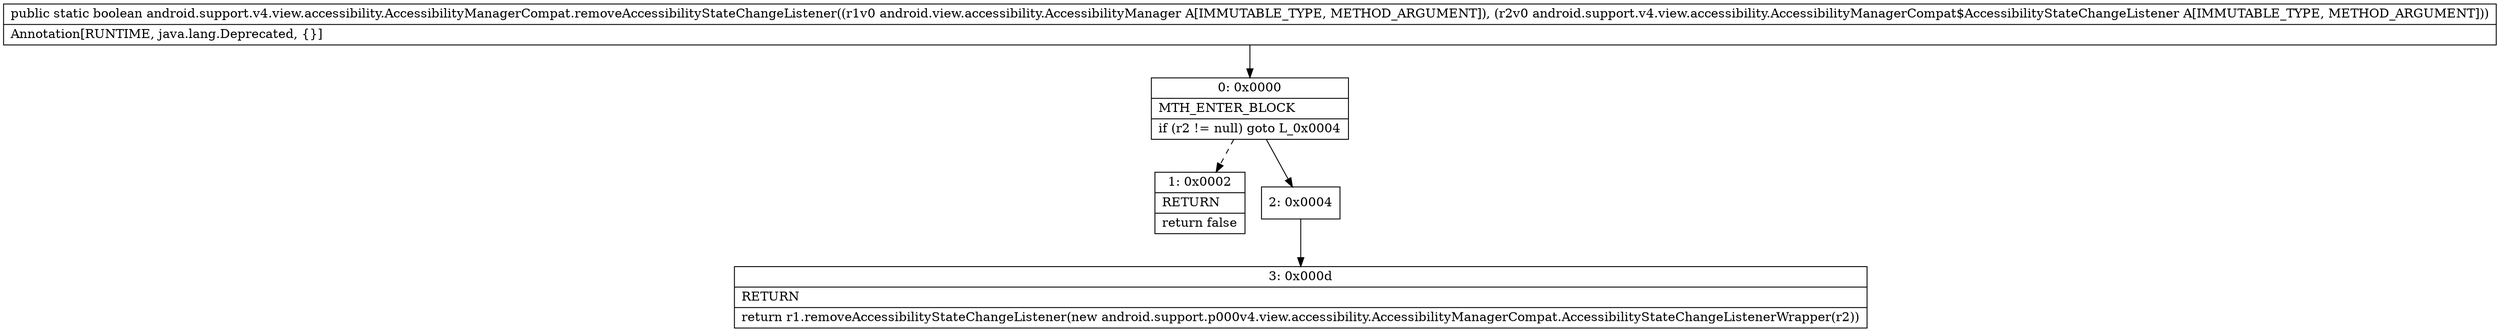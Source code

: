 digraph "CFG forandroid.support.v4.view.accessibility.AccessibilityManagerCompat.removeAccessibilityStateChangeListener(Landroid\/view\/accessibility\/AccessibilityManager;Landroid\/support\/v4\/view\/accessibility\/AccessibilityManagerCompat$AccessibilityStateChangeListener;)Z" {
Node_0 [shape=record,label="{0\:\ 0x0000|MTH_ENTER_BLOCK\l|if (r2 != null) goto L_0x0004\l}"];
Node_1 [shape=record,label="{1\:\ 0x0002|RETURN\l|return false\l}"];
Node_2 [shape=record,label="{2\:\ 0x0004}"];
Node_3 [shape=record,label="{3\:\ 0x000d|RETURN\l|return r1.removeAccessibilityStateChangeListener(new android.support.p000v4.view.accessibility.AccessibilityManagerCompat.AccessibilityStateChangeListenerWrapper(r2))\l}"];
MethodNode[shape=record,label="{public static boolean android.support.v4.view.accessibility.AccessibilityManagerCompat.removeAccessibilityStateChangeListener((r1v0 android.view.accessibility.AccessibilityManager A[IMMUTABLE_TYPE, METHOD_ARGUMENT]), (r2v0 android.support.v4.view.accessibility.AccessibilityManagerCompat$AccessibilityStateChangeListener A[IMMUTABLE_TYPE, METHOD_ARGUMENT]))  | Annotation[RUNTIME, java.lang.Deprecated, \{\}]\l}"];
MethodNode -> Node_0;
Node_0 -> Node_1[style=dashed];
Node_0 -> Node_2;
Node_2 -> Node_3;
}

